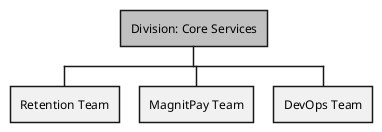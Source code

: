 @startuml

@startwbs
*[#silver] Division: Core Services
** Retention Team
** MagnitPay Team
** DevOps Team

@endwbs
@enduml
